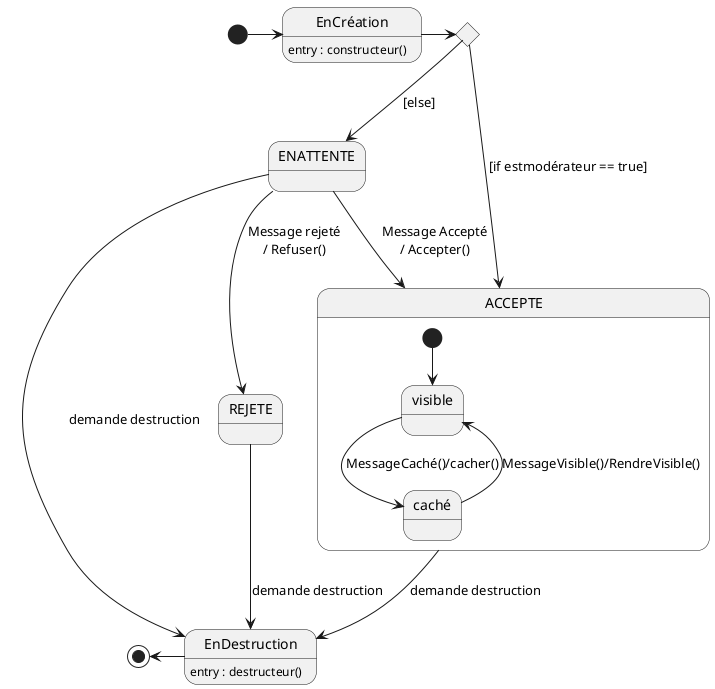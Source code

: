 @startuml

'Diagramme de machine à états (PlantUML)'

'Configuration charte graphique'

'États et transitions'
state EnCréation : entry : constructeur()
state EnDestruction : entry : destructeur()
state "ENATTENTE" as ENATTENTE
state "REJETE" as REJETE

state ACCEPTE {
    [*] --> visible
    visible --> caché : MessageCaché()/cacher()
    caché --> visible : MessageVisible()/RendreVisible()
}
state c <<choice>>

[*] -right-> EnCréation
EnCréation -right-> c
c --> ACCEPTE : [if estmodérateur == true]
c --> ENATTENTE : [else]
ENATTENTE--> ACCEPTE : Message Accepté\n/ Accepter()
ENATTENTE--> EnDestruction : demande destruction
ENATTENTE--> REJETE : Message rejeté\n/ Refuser()
ACCEPTE --> EnDestruction : demande destruction
REJETE --> EnDestruction : demande destruction
EnDestruction-left-> [*]

@enduml

